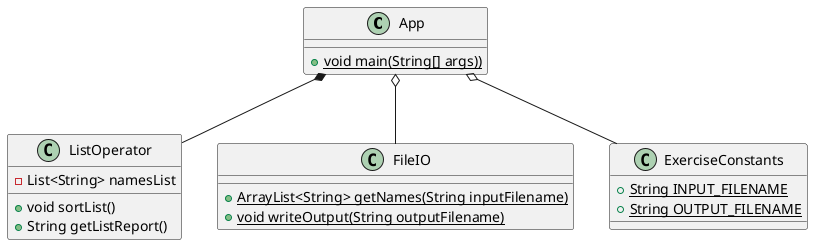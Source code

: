 @startuml
'https://plantuml.com/class-diagram

App *-- ListOperator
App o-- FileIO
App o-- ExerciseConstants

class App {
    +{static} void main(String[] args))
}

class FileIO {
    +{static} ArrayList<String> getNames(String inputFilename)
    +{static} void writeOutput(String outputFilename)
}

class ListOperator {
    -List<String> namesList
    +void sortList()
    +String getListReport()
}

class ExerciseConstants {
    +{static} String INPUT_FILENAME
    +{static} String OUTPUT_FILENAME
}

@enduml